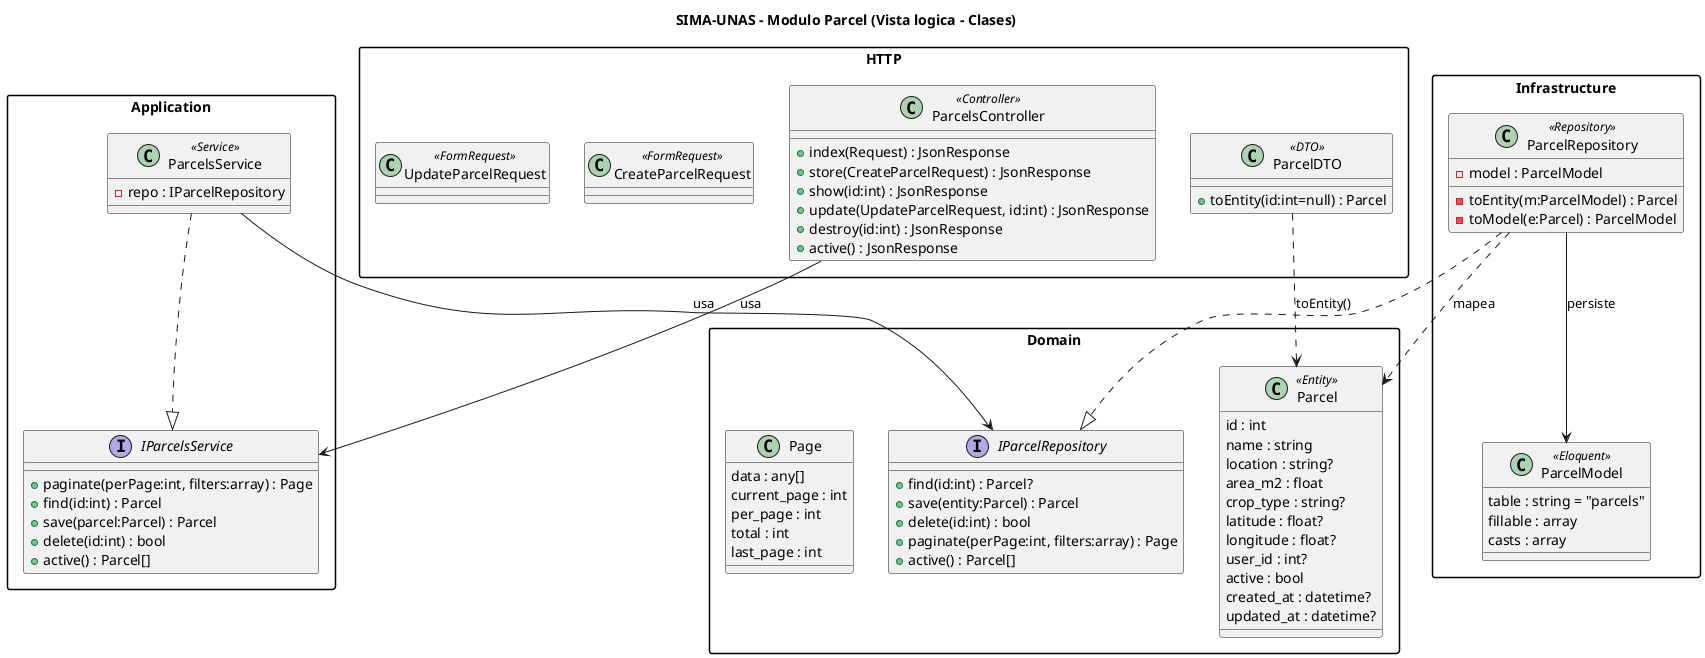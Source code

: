 @startuml
title SIMA-UNAS - Modulo Parcel (Vista logica - Clases)
skinparam packageStyle rect
skinparam classAttributeIconVisibility false
skinparam shadowing false

package "Domain" {
  class Parcel <<Entity>> {
    id : int
    name : string
    location : string?
    area_m2 : float
    crop_type : string?
    latitude : float?
    longitude : float?
    user_id : int?
    active : bool
    created_at : datetime?
    updated_at : datetime?
  }

  interface IParcelRepository {
    + find(id:int) : Parcel?
    + save(entity:Parcel) : Parcel
    + delete(id:int) : bool
    + paginate(perPage:int, filters:array) : Page
    + active() : Parcel[]
  }

  class Page {
    data : any[]
    current_page : int
    per_page : int
    total : int
    last_page : int
  }
}

package "Application" {
  interface IParcelsService {
    + paginate(perPage:int, filters:array) : Page
    + find(id:int) : Parcel
    + save(parcel:Parcel) : Parcel
    + delete(id:int) : bool
    + active() : Parcel[]
  }

  class ParcelsService <<Service>> {
    - repo : IParcelRepository
  }
}

package "Infrastructure" {
  class ParcelModel <<Eloquent>> {
    table : string = "parcels"
    fillable : array
    casts : array
  }

  class ParcelRepository <<Repository>> {
    - model : ParcelModel
    - toEntity(m:ParcelModel) : Parcel
    - toModel(e:Parcel) : ParcelModel
  }
}

package "HTTP" {
  class ParcelsController <<Controller>> {
    + index(Request) : JsonResponse
    + store(CreateParcelRequest) : JsonResponse
    + show(id:int) : JsonResponse
    + update(UpdateParcelRequest, id:int) : JsonResponse
    + destroy(id:int) : JsonResponse
    + active() : JsonResponse
  }

  class ParcelDTO <<DTO>> {
    + toEntity(id:int=null) : Parcel
  }

  class CreateParcelRequest <<FormRequest>>
  class UpdateParcelRequest <<FormRequest>>
}

' Relaciones entre capas
ParcelsController --> IParcelsService : usa
ParcelsService ..|> IParcelsService
ParcelsService --> IParcelRepository : usa

ParcelRepository ..|> IParcelRepository
ParcelRepository --> ParcelModel : persiste
ParcelRepository ..> Parcel : mapea

ParcelDTO ..> Parcel : toEntity()

@enduml
